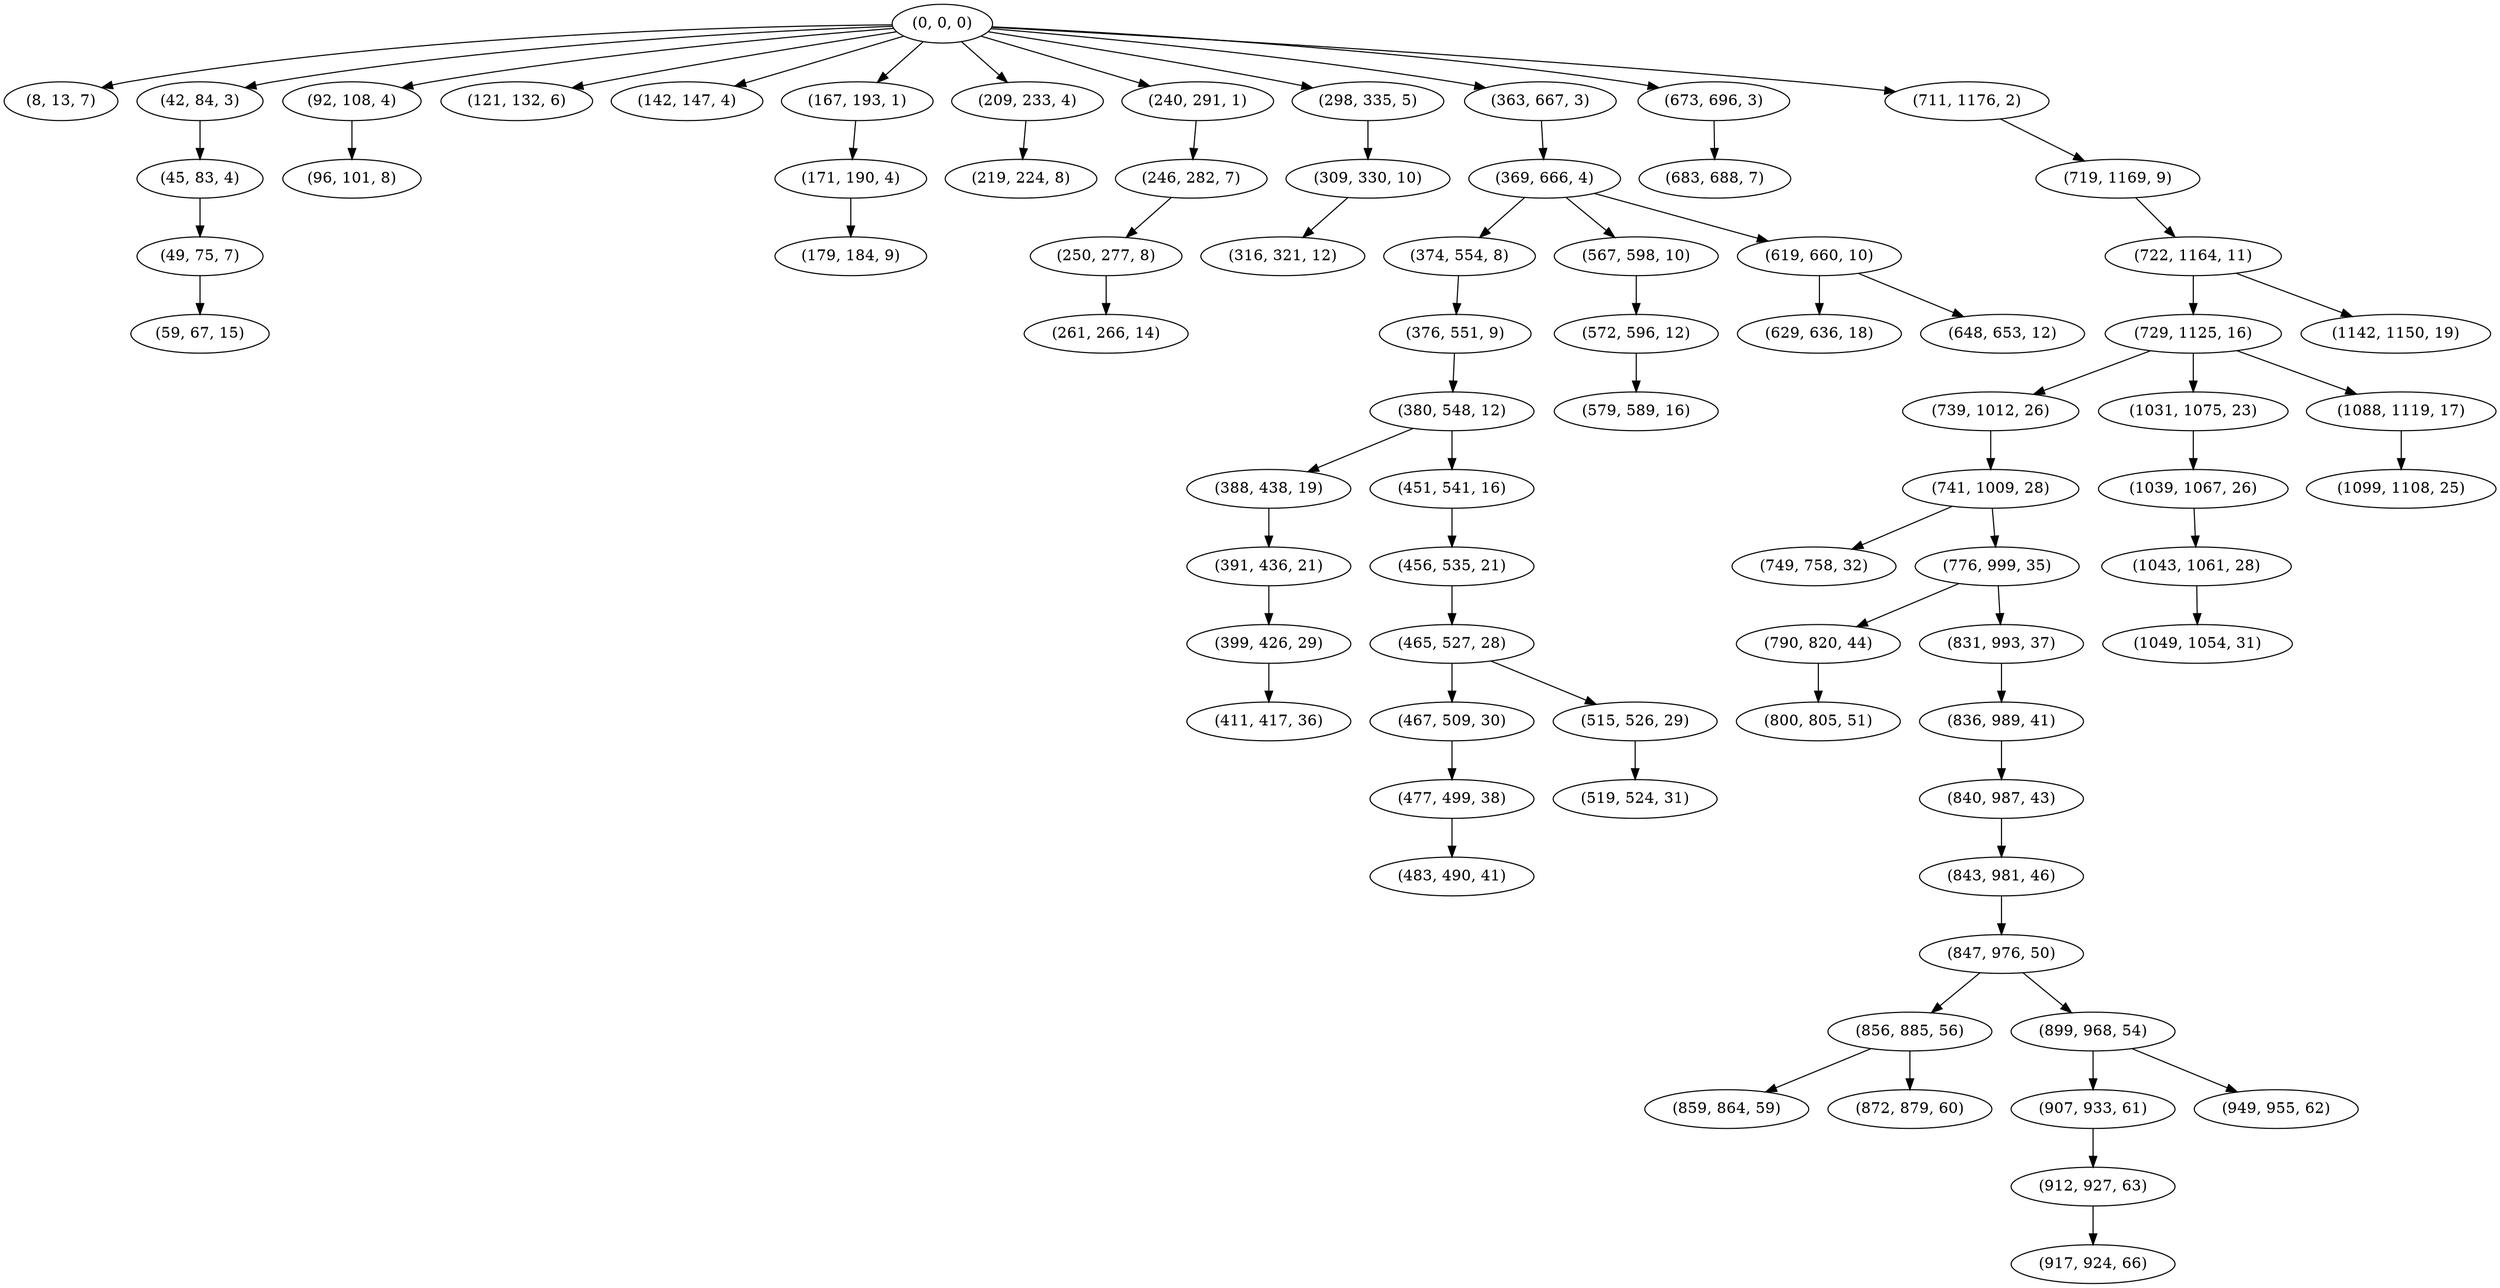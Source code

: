 digraph tree {
    "(0, 0, 0)";
    "(8, 13, 7)";
    "(42, 84, 3)";
    "(45, 83, 4)";
    "(49, 75, 7)";
    "(59, 67, 15)";
    "(92, 108, 4)";
    "(96, 101, 8)";
    "(121, 132, 6)";
    "(142, 147, 4)";
    "(167, 193, 1)";
    "(171, 190, 4)";
    "(179, 184, 9)";
    "(209, 233, 4)";
    "(219, 224, 8)";
    "(240, 291, 1)";
    "(246, 282, 7)";
    "(250, 277, 8)";
    "(261, 266, 14)";
    "(298, 335, 5)";
    "(309, 330, 10)";
    "(316, 321, 12)";
    "(363, 667, 3)";
    "(369, 666, 4)";
    "(374, 554, 8)";
    "(376, 551, 9)";
    "(380, 548, 12)";
    "(388, 438, 19)";
    "(391, 436, 21)";
    "(399, 426, 29)";
    "(411, 417, 36)";
    "(451, 541, 16)";
    "(456, 535, 21)";
    "(465, 527, 28)";
    "(467, 509, 30)";
    "(477, 499, 38)";
    "(483, 490, 41)";
    "(515, 526, 29)";
    "(519, 524, 31)";
    "(567, 598, 10)";
    "(572, 596, 12)";
    "(579, 589, 16)";
    "(619, 660, 10)";
    "(629, 636, 18)";
    "(648, 653, 12)";
    "(673, 696, 3)";
    "(683, 688, 7)";
    "(711, 1176, 2)";
    "(719, 1169, 9)";
    "(722, 1164, 11)";
    "(729, 1125, 16)";
    "(739, 1012, 26)";
    "(741, 1009, 28)";
    "(749, 758, 32)";
    "(776, 999, 35)";
    "(790, 820, 44)";
    "(800, 805, 51)";
    "(831, 993, 37)";
    "(836, 989, 41)";
    "(840, 987, 43)";
    "(843, 981, 46)";
    "(847, 976, 50)";
    "(856, 885, 56)";
    "(859, 864, 59)";
    "(872, 879, 60)";
    "(899, 968, 54)";
    "(907, 933, 61)";
    "(912, 927, 63)";
    "(917, 924, 66)";
    "(949, 955, 62)";
    "(1031, 1075, 23)";
    "(1039, 1067, 26)";
    "(1043, 1061, 28)";
    "(1049, 1054, 31)";
    "(1088, 1119, 17)";
    "(1099, 1108, 25)";
    "(1142, 1150, 19)";
    "(0, 0, 0)" -> "(8, 13, 7)";
    "(0, 0, 0)" -> "(42, 84, 3)";
    "(0, 0, 0)" -> "(92, 108, 4)";
    "(0, 0, 0)" -> "(121, 132, 6)";
    "(0, 0, 0)" -> "(142, 147, 4)";
    "(0, 0, 0)" -> "(167, 193, 1)";
    "(0, 0, 0)" -> "(209, 233, 4)";
    "(0, 0, 0)" -> "(240, 291, 1)";
    "(0, 0, 0)" -> "(298, 335, 5)";
    "(0, 0, 0)" -> "(363, 667, 3)";
    "(0, 0, 0)" -> "(673, 696, 3)";
    "(0, 0, 0)" -> "(711, 1176, 2)";
    "(42, 84, 3)" -> "(45, 83, 4)";
    "(45, 83, 4)" -> "(49, 75, 7)";
    "(49, 75, 7)" -> "(59, 67, 15)";
    "(92, 108, 4)" -> "(96, 101, 8)";
    "(167, 193, 1)" -> "(171, 190, 4)";
    "(171, 190, 4)" -> "(179, 184, 9)";
    "(209, 233, 4)" -> "(219, 224, 8)";
    "(240, 291, 1)" -> "(246, 282, 7)";
    "(246, 282, 7)" -> "(250, 277, 8)";
    "(250, 277, 8)" -> "(261, 266, 14)";
    "(298, 335, 5)" -> "(309, 330, 10)";
    "(309, 330, 10)" -> "(316, 321, 12)";
    "(363, 667, 3)" -> "(369, 666, 4)";
    "(369, 666, 4)" -> "(374, 554, 8)";
    "(369, 666, 4)" -> "(567, 598, 10)";
    "(369, 666, 4)" -> "(619, 660, 10)";
    "(374, 554, 8)" -> "(376, 551, 9)";
    "(376, 551, 9)" -> "(380, 548, 12)";
    "(380, 548, 12)" -> "(388, 438, 19)";
    "(380, 548, 12)" -> "(451, 541, 16)";
    "(388, 438, 19)" -> "(391, 436, 21)";
    "(391, 436, 21)" -> "(399, 426, 29)";
    "(399, 426, 29)" -> "(411, 417, 36)";
    "(451, 541, 16)" -> "(456, 535, 21)";
    "(456, 535, 21)" -> "(465, 527, 28)";
    "(465, 527, 28)" -> "(467, 509, 30)";
    "(465, 527, 28)" -> "(515, 526, 29)";
    "(467, 509, 30)" -> "(477, 499, 38)";
    "(477, 499, 38)" -> "(483, 490, 41)";
    "(515, 526, 29)" -> "(519, 524, 31)";
    "(567, 598, 10)" -> "(572, 596, 12)";
    "(572, 596, 12)" -> "(579, 589, 16)";
    "(619, 660, 10)" -> "(629, 636, 18)";
    "(619, 660, 10)" -> "(648, 653, 12)";
    "(673, 696, 3)" -> "(683, 688, 7)";
    "(711, 1176, 2)" -> "(719, 1169, 9)";
    "(719, 1169, 9)" -> "(722, 1164, 11)";
    "(722, 1164, 11)" -> "(729, 1125, 16)";
    "(722, 1164, 11)" -> "(1142, 1150, 19)";
    "(729, 1125, 16)" -> "(739, 1012, 26)";
    "(729, 1125, 16)" -> "(1031, 1075, 23)";
    "(729, 1125, 16)" -> "(1088, 1119, 17)";
    "(739, 1012, 26)" -> "(741, 1009, 28)";
    "(741, 1009, 28)" -> "(749, 758, 32)";
    "(741, 1009, 28)" -> "(776, 999, 35)";
    "(776, 999, 35)" -> "(790, 820, 44)";
    "(776, 999, 35)" -> "(831, 993, 37)";
    "(790, 820, 44)" -> "(800, 805, 51)";
    "(831, 993, 37)" -> "(836, 989, 41)";
    "(836, 989, 41)" -> "(840, 987, 43)";
    "(840, 987, 43)" -> "(843, 981, 46)";
    "(843, 981, 46)" -> "(847, 976, 50)";
    "(847, 976, 50)" -> "(856, 885, 56)";
    "(847, 976, 50)" -> "(899, 968, 54)";
    "(856, 885, 56)" -> "(859, 864, 59)";
    "(856, 885, 56)" -> "(872, 879, 60)";
    "(899, 968, 54)" -> "(907, 933, 61)";
    "(899, 968, 54)" -> "(949, 955, 62)";
    "(907, 933, 61)" -> "(912, 927, 63)";
    "(912, 927, 63)" -> "(917, 924, 66)";
    "(1031, 1075, 23)" -> "(1039, 1067, 26)";
    "(1039, 1067, 26)" -> "(1043, 1061, 28)";
    "(1043, 1061, 28)" -> "(1049, 1054, 31)";
    "(1088, 1119, 17)" -> "(1099, 1108, 25)";
}
